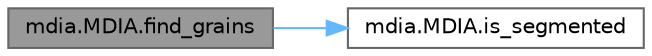 digraph "mdia.MDIA.find_grains"
{
 // LATEX_PDF_SIZE
  bgcolor="transparent";
  edge [fontname=Helvetica,fontsize=10,labelfontname=Helvetica,labelfontsize=10];
  node [fontname=Helvetica,fontsize=10,shape=box,height=0.2,width=0.4];
  rankdir="LR";
  Node1 [id="Node000001",label="mdia.MDIA.find_grains",height=0.2,width=0.4,color="gray40", fillcolor="grey60", style="filled", fontcolor="black",tooltip=" "];
  Node1 -> Node2 [id="edge1_Node000001_Node000002",color="steelblue1",style="solid",tooltip=" "];
  Node2 [id="Node000002",label="mdia.MDIA.is_segmented",height=0.2,width=0.4,color="grey40", fillcolor="white", style="filled",URL="$classmdia_1_1_m_d_i_a.html#ab39808ffe26e647ceb8e4911b7da0aaa",tooltip=" "];
}
